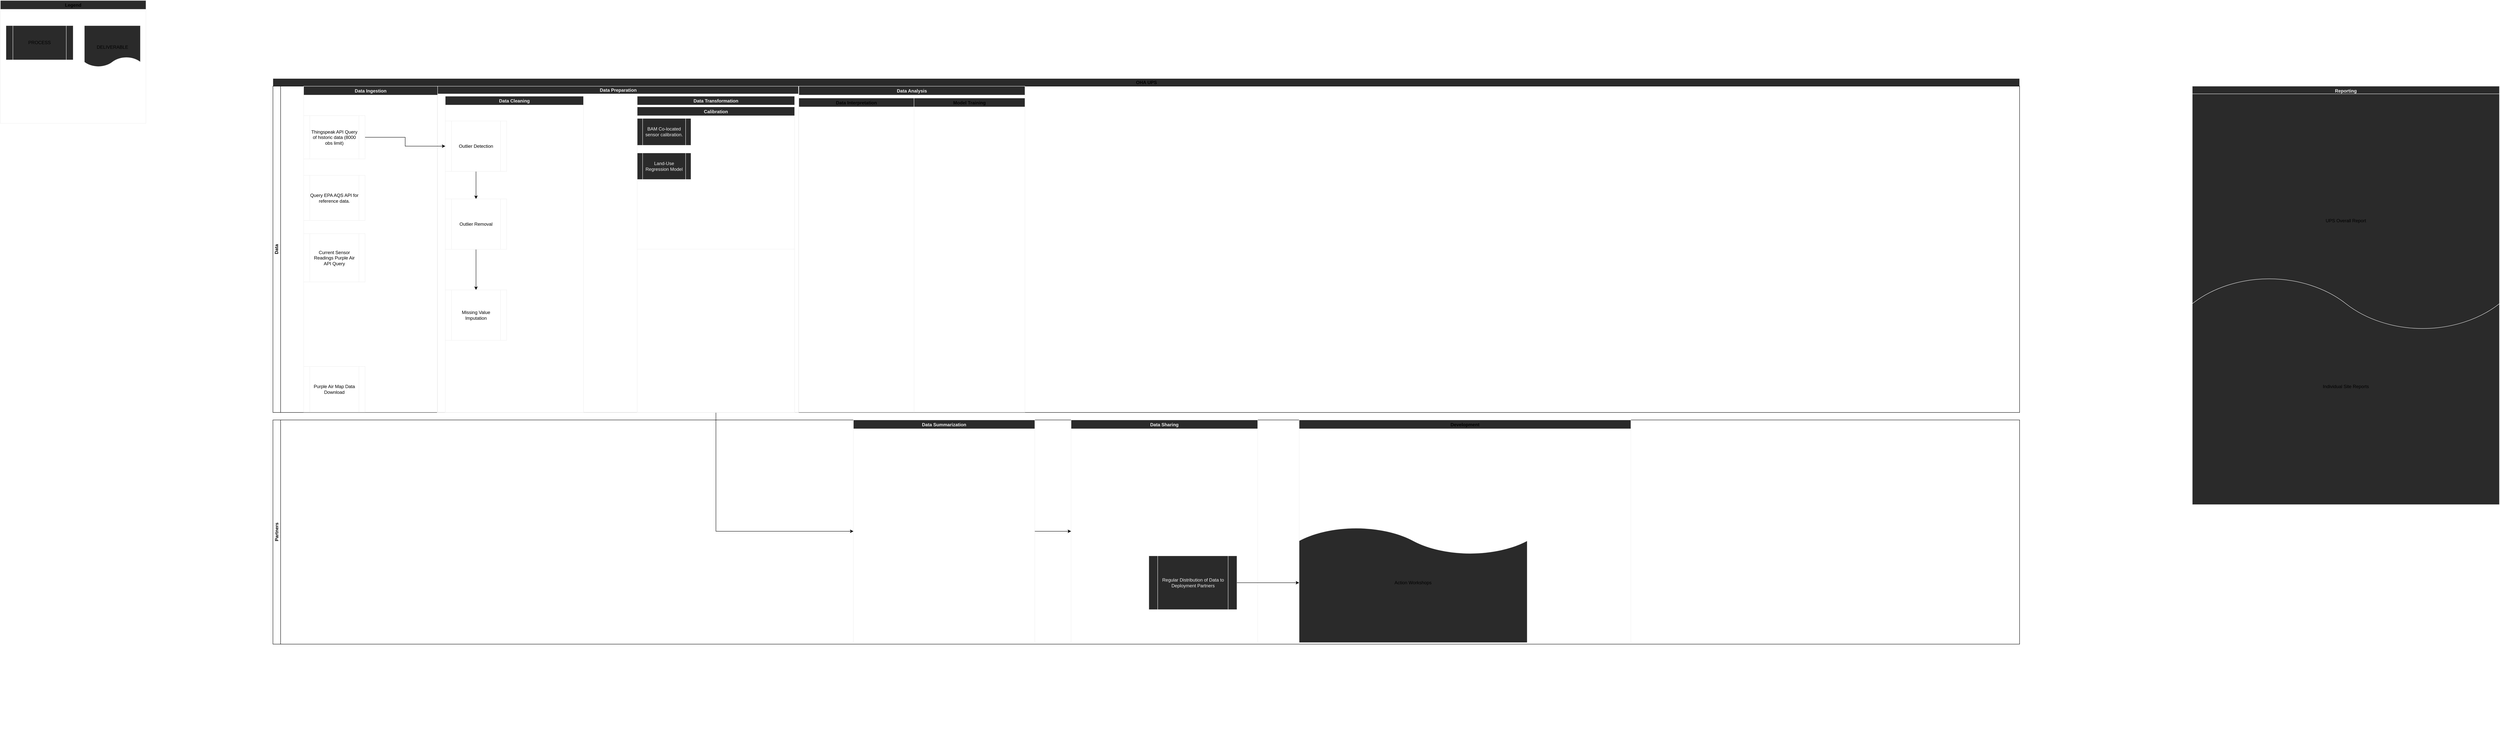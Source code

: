 <mxfile version="12.2.2" type="device" pages="3"><diagram id="fW7nGzq0OpxnIqZqAg0q" name="Swimlane"><mxGraphModel dx="2657" dy="1069" grid="1" gridSize="10" guides="1" tooltips="1" connect="1" arrows="1" fold="1" page="1" pageScale="1" pageWidth="1100" pageHeight="850" math="0" shadow="0"><root><mxCell id="OSb8kjQ4xv8Wq4KDVtDT-0"/><mxCell id="OSb8kjQ4xv8Wq4KDVtDT-1" parent="OSb8kjQ4xv8Wq4KDVtDT-0"/><mxCell id="odD9kdonnDp6wrbCmZDM-60" value="" style="group" parent="OSb8kjQ4xv8Wq4KDVtDT-1" vertex="1" connectable="0"><mxGeometry x="-1030" y="280" width="380" height="320" as="geometry"/></mxCell><mxCell id="odD9kdonnDp6wrbCmZDM-59" value="Legend" style="swimlane;strokeColor=#F0F0F0;fillColor=#2A2A2A;startSize=23;" parent="odD9kdonnDp6wrbCmZDM-60" vertex="1"><mxGeometry y="-29.767" width="379.271" height="320" as="geometry"><mxRectangle y="-20" width="70" height="23" as="alternateBounds"/></mxGeometry></mxCell><mxCell id="odD9kdonnDp6wrbCmZDM-58" value="DELIVERABLE" style="html=1;outlineConnect=0;whiteSpace=wrap;fillColor=#2A2A2A;shape=mxgraph.archimate.representation;strokeColor=#F0F0F0;" parent="odD9kdonnDp6wrbCmZDM-59" vertex="1"><mxGeometry x="218.81" y="65.488" width="145.873" height="111.628" as="geometry"/></mxCell><mxCell id="odD9kdonnDp6wrbCmZDM-57" value="PROCESS" style="shape=process;whiteSpace=wrap;html=1;backgroundOutline=1;strokeColor=#F0F0F0;fillColor=#2A2A2A;" parent="odD9kdonnDp6wrbCmZDM-59" vertex="1"><mxGeometry x="14.587" y="65.488" width="175.048" height="89.302" as="geometry"/></mxCell><mxCell id="odD9kdonnDp6wrbCmZDM-13" style="edgeStyle=orthogonalEdgeStyle;rounded=0;orthogonalLoop=1;jettySize=auto;html=1;entryX=0;entryY=0.5;entryDx=0;entryDy=0;exitX=0.5;exitY=1;exitDx=0;exitDy=0;" parent="OSb8kjQ4xv8Wq4KDVtDT-1" source="OSb8kjQ4xv8Wq4KDVtDT-29" target="OSb8kjQ4xv8Wq4KDVtDT-67" edge="1"><mxGeometry relative="1" as="geometry"><mxPoint x="425" y="1560.667" as="targetPoint"/></mxGeometry></mxCell><mxCell id="odD9kdonnDp6wrbCmZDM-53" value="" style="group" parent="OSb8kjQ4xv8Wq4KDVtDT-1" vertex="1" connectable="0"><mxGeometry x="-320" y="1350" width="4550" height="820" as="geometry"/></mxCell><mxCell id="odD9kdonnDp6wrbCmZDM-71" value="" style="group" parent="odD9kdonnDp6wrbCmZDM-53" vertex="1" connectable="0"><mxGeometry width="4550" height="820" as="geometry"/></mxCell><mxCell id="odD9kdonnDp6wrbCmZDM-42" value="Partners" style="swimlane;html=1;startSize=20;horizontal=0;" parent="odD9kdonnDp6wrbCmZDM-71" vertex="1"><mxGeometry y="-7" width="4550" height="584" as="geometry"><mxRectangle y="-7" width="30" height="70" as="alternateBounds"/></mxGeometry></mxCell><mxCell id="odD9kdonnDp6wrbCmZDM-74" value="Development" style="swimlane;strokeColor=#F0F0F0;fillColor=#2A2A2A;startSize=23;" parent="odD9kdonnDp6wrbCmZDM-42" vertex="1"><mxGeometry x="2673.294" width="864.095" height="580" as="geometry"/></mxCell><mxCell id="odD9kdonnDp6wrbCmZDM-78" value="" style="group" parent="odD9kdonnDp6wrbCmZDM-74" vertex="1" connectable="0"><mxGeometry y="268" width="594.065" height="312" as="geometry"/></mxCell><mxCell id="odD9kdonnDp6wrbCmZDM-79" value="Action Workshops" style="html=1;outlineConnect=0;whiteSpace=wrap;fillColor=#2A2A2A;shape=mxgraph.archimate.representation;strokeColor=#F0F0F0;flipV=1;" parent="odD9kdonnDp6wrbCmZDM-78" vertex="1"><mxGeometry width="594.065" height="312" as="geometry"/></mxCell><mxCell id="odD9kdonnDp6wrbCmZDM-56" value="" style="group" parent="odD9kdonnDp6wrbCmZDM-42" vertex="1" connectable="0"><mxGeometry x="1593.175" width="1093.62" height="747" as="geometry"/></mxCell><mxCell id="OSb8kjQ4xv8Wq4KDVtDT-67" value="Data Summarization" style="swimlane;strokeColor=#F0F0F0;fillColor=#2A2A2A;startSize=23;fontColor=#F0F0F0;" parent="odD9kdonnDp6wrbCmZDM-56" vertex="1"><mxGeometry x="-81.009" width="472.552" height="580" as="geometry"/></mxCell><mxCell id="OSb8kjQ4xv8Wq4KDVtDT-64" value="Data Sharing" style="swimlane;strokeColor=#F0F0F0;fillColor=#2A2A2A;startSize=23;fontColor=#F0F0F0;" parent="odD9kdonnDp6wrbCmZDM-56" vertex="1"><mxGeometry x="486.053" width="486.053" height="580" as="geometry"/></mxCell><mxCell id="OSb8kjQ4xv8Wq4KDVtDT-69" value="Regular Distribution of Data to Deployment Partners" style="shape=process;whiteSpace=wrap;html=1;backgroundOutline=1;strokeColor=#F0F0F0;fillColor=#2A2A2A;fontColor=#F0F0F0;" parent="OSb8kjQ4xv8Wq4KDVtDT-64" vertex="1"><mxGeometry x="202.522" y="354" width="229.525" height="140" as="geometry"/></mxCell><mxCell id="odD9kdonnDp6wrbCmZDM-14" style="edgeStyle=orthogonalEdgeStyle;rounded=0;orthogonalLoop=1;jettySize=auto;html=1;entryX=0;entryY=0.5;entryDx=0;entryDy=0;" parent="odD9kdonnDp6wrbCmZDM-56" source="OSb8kjQ4xv8Wq4KDVtDT-67" target="OSb8kjQ4xv8Wq4KDVtDT-64" edge="1"><mxGeometry relative="1" as="geometry"/></mxCell><mxCell id="odD9kdonnDp6wrbCmZDM-80" style="edgeStyle=orthogonalEdgeStyle;rounded=0;orthogonalLoop=1;jettySize=auto;html=1;entryX=0;entryY=0.5;entryDx=0;entryDy=0;entryPerimeter=0;" parent="odD9kdonnDp6wrbCmZDM-42" source="OSb8kjQ4xv8Wq4KDVtDT-69" target="odD9kdonnDp6wrbCmZDM-79" edge="1"><mxGeometry relative="1" as="geometry"/></mxCell><mxCell id="odD9kdonnDp6wrbCmZDM-40" value="OHA UPS" style="swimlane;html=1;childLayout=stackLayout;resizeParent=1;resizeParentMax=0;horizontal=1;startSize=20;horizontalStack=0;strokeColor=#F0F0F0;fillColor=#2A2A2A;flipH=1;" parent="OSb8kjQ4xv8Wq4KDVtDT-1" vertex="1"><mxGeometry x="-320" y="453.5" width="4550" height="870" as="geometry"><mxRectangle width="60" height="20" as="alternateBounds"/></mxGeometry></mxCell><mxCell id="odD9kdonnDp6wrbCmZDM-41" value="Data" style="swimlane;html=1;startSize=20;horizontal=0;" parent="odD9kdonnDp6wrbCmZDM-40" vertex="1"><mxGeometry y="20" width="4550" height="850" as="geometry"><mxRectangle y="20" width="2970" height="60" as="alternateBounds"/></mxGeometry></mxCell><mxCell id="odD9kdonnDp6wrbCmZDM-73" value="" style="group" parent="odD9kdonnDp6wrbCmZDM-41" vertex="1" connectable="0"><mxGeometry x="21" y="0.11" width="1879" height="850" as="geometry"/></mxCell><mxCell id="OSb8kjQ4xv8Wq4KDVtDT-42" value="Data Preparation" style="swimlane;html=1;startSize=20;horizontal=1;containerType=tree;strokeColor=#F0F0F0;fillColor=#2A2A2A;fontColor=#F0F0F0;" parent="odD9kdonnDp6wrbCmZDM-73" vertex="1"><mxGeometry x="407" width="941" height="850" as="geometry"><mxRectangle x="30" y="630" width="120" height="20" as="alternateBounds"/></mxGeometry></mxCell><mxCell id="OSb8kjQ4xv8Wq4KDVtDT-23" value="Data Cleaning" style="swimlane;strokeColor=#F0F0F0;fillColor=#2A2A2A;startSize=23;fontColor=#F0F0F0;" parent="OSb8kjQ4xv8Wq4KDVtDT-42" vertex="1"><mxGeometry x="21" y="26" width="360" height="824" as="geometry"><mxRectangle y="20" width="110" height="23" as="alternateBounds"/></mxGeometry></mxCell><mxCell id="odD9kdonnDp6wrbCmZDM-22" style="edgeStyle=orthogonalEdgeStyle;rounded=0;orthogonalLoop=1;jettySize=auto;html=1;entryX=0.5;entryY=0;entryDx=0;entryDy=0;exitX=0.5;exitY=1;exitDx=0;exitDy=0;" parent="OSb8kjQ4xv8Wq4KDVtDT-23" source="odD9kdonnDp6wrbCmZDM-23" target="odD9kdonnDp6wrbCmZDM-21" edge="1"><mxGeometry relative="1" as="geometry"><mxPoint x="284.235" y="185.271" as="sourcePoint"/></mxGeometry></mxCell><mxCell id="odD9kdonnDp6wrbCmZDM-21" value="&lt;span style=&quot;white-space: normal&quot;&gt;Missing Value Imputation&lt;/span&gt;" style="shape=process;whiteSpace=wrap;html=1;backgroundOutline=1;strokeColor=#F0F0F0;" parent="OSb8kjQ4xv8Wq4KDVtDT-23" vertex="1"><mxGeometry y="504.617" width="160" height="131.234" as="geometry"/></mxCell><mxCell id="odD9kdonnDp6wrbCmZDM-25" style="edgeStyle=orthogonalEdgeStyle;rounded=0;orthogonalLoop=1;jettySize=auto;html=1;entryX=0.5;entryY=0;entryDx=0;entryDy=0;" parent="OSb8kjQ4xv8Wq4KDVtDT-23" source="odD9kdonnDp6wrbCmZDM-24" target="odD9kdonnDp6wrbCmZDM-23" edge="1"><mxGeometry relative="1" as="geometry"/></mxCell><mxCell id="odD9kdonnDp6wrbCmZDM-24" value="Outlier Detection" style="shape=process;whiteSpace=wrap;html=1;backgroundOutline=1;strokeColor=#F0F0F0;" parent="OSb8kjQ4xv8Wq4KDVtDT-23" vertex="1"><mxGeometry y="64.598" width="160" height="131.234" as="geometry"/></mxCell><mxCell id="odD9kdonnDp6wrbCmZDM-23" value="Outlier Removal" style="shape=process;whiteSpace=wrap;html=1;backgroundOutline=1;strokeColor=#F0F0F0;" parent="OSb8kjQ4xv8Wq4KDVtDT-23" vertex="1"><mxGeometry y="267.624" width="160" height="131.234" as="geometry"/></mxCell><mxCell id="OSb8kjQ4xv8Wq4KDVtDT-29" value="Data Transformation" style="swimlane;strokeColor=#F0F0F0;fillColor=#2A2A2A;startSize=23;fontColor=#F0F0F0;" parent="OSb8kjQ4xv8Wq4KDVtDT-42" vertex="1"><mxGeometry x="521" y="26" width="410" height="824" as="geometry"><mxRectangle x="521" y="26.379" width="140" height="23" as="alternateBounds"/></mxGeometry></mxCell><mxCell id="OSb8kjQ4xv8Wq4KDVtDT-36" value="Calibration" style="swimlane;strokeColor=#F0F0F0;fillColor=#2A2A2A;startSize=23;fontColor=#F0F0F0;" parent="OSb8kjQ4xv8Wq4KDVtDT-29" vertex="1"><mxGeometry y="27.879" width="410" height="370.542" as="geometry"><mxRectangle y="27.879" width="90" height="23" as="alternateBounds"/></mxGeometry></mxCell><mxCell id="OSb8kjQ4xv8Wq4KDVtDT-39" value="BAM Co-located sensor calibration." style="shape=process;whiteSpace=wrap;html=1;backgroundOutline=1;strokeColor=#F0F0F0;fillColor=#2A2A2A;fontColor=#F0F0F0;" parent="OSb8kjQ4xv8Wq4KDVtDT-36" vertex="1"><mxGeometry y="30" width="140" height="70" as="geometry"/></mxCell><mxCell id="OSb8kjQ4xv8Wq4KDVtDT-40" value="&lt;span style=&quot;text-align: left&quot;&gt;Land-Use Regression Model&lt;/span&gt;" style="shape=process;whiteSpace=wrap;html=1;backgroundOutline=1;strokeColor=#F0F0F0;fillColor=#2A2A2A;fontColor=#F0F0F0;" parent="OSb8kjQ4xv8Wq4KDVtDT-36" vertex="1"><mxGeometry y="120" width="140" height="69" as="geometry"/></mxCell><mxCell id="OSb8kjQ4xv8Wq4KDVtDT-66" value="Data Analysis" style="swimlane;strokeColor=#F0F0F0;fillColor=#2A2A2A;startSize=23;fontColor=#F0F0F0;" parent="odD9kdonnDp6wrbCmZDM-73" vertex="1"><mxGeometry x="1349" width="589" height="849.159" as="geometry"><mxRectangle x="971" y="630" width="110" height="23" as="alternateBounds"/></mxGeometry></mxCell><mxCell id="odD9kdonnDp6wrbCmZDM-1" value="Data Interpretation" style="swimlane;strokeColor=#F0F0F0;fillColor=#2A2A2A;startSize=23;" parent="OSb8kjQ4xv8Wq4KDVtDT-66" vertex="1"><mxGeometry y="30.879" width="300" height="818.28" as="geometry"/></mxCell><mxCell id="odD9kdonnDp6wrbCmZDM-2" value="Model Training" style="swimlane;strokeColor=#F0F0F0;fillColor=#2A2A2A;startSize=23;" parent="OSb8kjQ4xv8Wq4KDVtDT-66" vertex="1"><mxGeometry x="300" y="30.879" width="289" height="818.28" as="geometry"/></mxCell><mxCell id="OSb8kjQ4xv8Wq4KDVtDT-14" value="Data Ingestion" style="swimlane;strokeColor=#F0F0F0;fillColor=#2A2A2A;fontColor=#F0F0F0;" parent="odD9kdonnDp6wrbCmZDM-73" vertex="1"><mxGeometry x="59" width="349" height="849.159" as="geometry"/></mxCell><mxCell id="odD9kdonnDp6wrbCmZDM-27" value="&lt;span style=&quot;white-space: normal&quot;&gt;Current Sensor Readings Purple Air API Query&lt;/span&gt;" style="shape=process;whiteSpace=wrap;html=1;backgroundOutline=1;strokeColor=#F0F0F0;" parent="OSb8kjQ4xv8Wq4KDVtDT-14" vertex="1"><mxGeometry y="384" width="160" height="126" as="geometry"/></mxCell><mxCell id="odD9kdonnDp6wrbCmZDM-28" value="&lt;span style=&quot;white-space: normal&quot;&gt;Query EPA AQS API for reference data.&lt;/span&gt;" style="shape=process;whiteSpace=wrap;html=1;backgroundOutline=1;strokeColor=#F0F0F0;" parent="OSb8kjQ4xv8Wq4KDVtDT-14" vertex="1"><mxGeometry y="232" width="160" height="118" as="geometry"/></mxCell><mxCell id="odD9kdonnDp6wrbCmZDM-30" value="&lt;span style=&quot;white-space: normal&quot;&gt;Thingspeak API Query of historic data (8000 obs limit)&lt;/span&gt;" style="shape=process;whiteSpace=wrap;html=1;backgroundOutline=1;strokeColor=#F0F0F0;" parent="OSb8kjQ4xv8Wq4KDVtDT-14" vertex="1"><mxGeometry y="76.5" width="160" height="113" as="geometry"/></mxCell><mxCell id="odD9kdonnDp6wrbCmZDM-31" value="&lt;span style=&quot;white-space: normal&quot;&gt;Purple Air Map Data Download&lt;/span&gt;" style="shape=process;whiteSpace=wrap;html=1;backgroundOutline=1;strokeColor=#F0F0F0;" parent="OSb8kjQ4xv8Wq4KDVtDT-14" vertex="1"><mxGeometry y="730" width="160" height="119" as="geometry"/></mxCell><mxCell id="odD9kdonnDp6wrbCmZDM-82" style="edgeStyle=orthogonalEdgeStyle;rounded=0;orthogonalLoop=1;jettySize=auto;html=1;" parent="odD9kdonnDp6wrbCmZDM-73" source="odD9kdonnDp6wrbCmZDM-30" target="odD9kdonnDp6wrbCmZDM-24" edge="1"><mxGeometry relative="1" as="geometry"/></mxCell><mxCell id="OSb8kjQ4xv8Wq4KDVtDT-65" value="Reporting" style="swimlane;strokeColor=#F0F0F0;fillColor=#2A2A2A;startSize=23;fontColor=#F0F0F0;" parent="OSb8kjQ4xv8Wq4KDVtDT-1" vertex="1"><mxGeometry x="4680" y="473.5" width="800" height="1090" as="geometry"><mxRectangle x="1930" y="1924" width="80" height="23" as="alternateBounds"/></mxGeometry></mxCell><mxCell id="odD9kdonnDp6wrbCmZDM-70" value="" style="group" parent="OSb8kjQ4xv8Wq4KDVtDT-65" vertex="1" connectable="0"><mxGeometry y="20" width="800" height="1070" as="geometry"/></mxCell><mxCell id="odD9kdonnDp6wrbCmZDM-66" value="" style="group" parent="odD9kdonnDp6wrbCmZDM-70" vertex="1" connectable="0"><mxGeometry width="800" height="660.17" as="geometry"/></mxCell><mxCell id="odD9kdonnDp6wrbCmZDM-67" value="UPS Overall Report" style="html=1;outlineConnect=0;whiteSpace=wrap;fillColor=#2A2A2A;shape=mxgraph.archimate.representation;strokeColor=#F0F0F0;flipH=1;flipV=0;" parent="odD9kdonnDp6wrbCmZDM-66" vertex="1"><mxGeometry width="800" height="660.17" as="geometry"/></mxCell><mxCell id="odD9kdonnDp6wrbCmZDM-68" value="" style="group" parent="odD9kdonnDp6wrbCmZDM-70" vertex="1" connectable="0"><mxGeometry y="454.245" width="800" height="615.755" as="geometry"/></mxCell><mxCell id="odD9kdonnDp6wrbCmZDM-69" value="Individual Site Reports" style="html=1;outlineConnect=0;whiteSpace=wrap;fillColor=#2A2A2A;shape=mxgraph.archimate.representation;strokeColor=#F0F0F0;flipV=1;" parent="odD9kdonnDp6wrbCmZDM-68" vertex="1"><mxGeometry width="800" height="615.755" as="geometry"/></mxCell></root></mxGraphModel></diagram><diagram id="lExUKWgyyRwbN00petJ6" name="Wish List and Questions"><mxGraphModel dx="1168" dy="802" grid="1" gridSize="10" guides="1" tooltips="1" connect="1" arrows="1" fold="1" page="1" pageScale="1" pageWidth="850" pageHeight="1100" math="0" shadow="0"><root><mxCell id="qktY05qfEKsT1rCxvaAZ-0"/><mxCell id="qktY05qfEKsT1rCxvaAZ-1" parent="qktY05qfEKsT1rCxvaAZ-0"/><mxCell id="9p6WJ5obKdI4lC2ovF66-1" value="&lt;u&gt;&lt;font style=&quot;font-size: 19px&quot;&gt;Wish List&lt;/font&gt;&lt;/u&gt;" style="text;html=1;resizable=0;points=[];autosize=1;align=left;verticalAlign=top;spacingTop=-4;fontSize=12;" parent="qktY05qfEKsT1rCxvaAZ-1" vertex="1"><mxGeometry x="23" y="30" width="90" height="20" as="geometry"/></mxCell><mxCell id="9p6WJ5obKdI4lC2ovF66-2" value="&lt;ol&gt;&lt;li&gt;Set up a log for sending data to partners.&lt;/li&gt;&lt;li&gt;Include in Data Package values from nearest 1 or 2 EPA monitoring stations.&lt;/li&gt;&lt;li&gt;Automate monitoring of sensor data.&lt;/li&gt;&lt;li&gt;System for detecting outlier data.&lt;/li&gt;&lt;/ol&gt;" style="text;html=1;resizable=0;points=[];autosize=1;align=left;verticalAlign=top;spacingTop=-4;fontSize=12;labelBorderColor=#F0F0F0;" parent="qktY05qfEKsT1rCxvaAZ-1" vertex="1"><mxGeometry x="20" y="55" width="460" height="80" as="geometry"/></mxCell><mxCell id="9p6WJ5obKdI4lC2ovF66-4" value="&lt;font style=&quot;font-size: 18px&quot;&gt;&lt;u&gt;Questions&lt;/u&gt;&lt;/font&gt;" style="text;html=1;resizable=0;points=[];autosize=1;align=left;verticalAlign=top;spacingTop=-4;fontSize=12;" parent="qktY05qfEKsT1rCxvaAZ-1" vertex="1"><mxGeometry x="21" y="150" width="100" height="20" as="geometry"/></mxCell><mxCell id="9p6WJ5obKdI4lC2ovF66-5" value="&lt;ul&gt;&lt;li&gt;How to bundle multiple sensor data for sending to partners?&lt;/li&gt;&lt;li&gt;How do we want to clean data (i.e. missing data)?&lt;/li&gt;&lt;li&gt;To what degree and how should I use Ashley's Mazama R-package?&lt;/li&gt;&lt;/ul&gt;" style="text;html=1;resizable=0;points=[];autosize=1;align=left;verticalAlign=top;spacingTop=-4;fontSize=12;labelBorderColor=#F0F0F0;" parent="qktY05qfEKsT1rCxvaAZ-1" vertex="1"><mxGeometry x="21" y="180" width="420" height="70" as="geometry"/></mxCell></root></mxGraphModel></diagram><diagram name="Flowchart" id="edf60f1a-56cd-e834-aa8a-f176f3a09ee4"><mxGraphModel dx="1168" dy="1652" grid="1" gridSize="10" guides="1" tooltips="1" connect="1" arrows="1" fold="1" page="1" pageScale="1" pageWidth="1100" pageHeight="850" background="#454545" math="0" shadow="0"><root><mxCell id="0"/><mxCell id="1" parent="0"/><mxCell id="5k3I3tsKqaDrE8GI-l6j-2" style="edgeStyle=orthogonalEdgeStyle;rounded=0;orthogonalLoop=1;jettySize=auto;html=1;exitX=0.5;exitY=1;exitDx=0;exitDy=0;entryX=0.5;entryY=0;entryDx=0;entryDy=0;" parent="1" source="60e70716793133e9-2" target="sLwtNeLQqSOqDACNbR1j-1" edge="1"><mxGeometry relative="1" as="geometry"><mxPoint x="530" y="375" as="targetPoint"/></mxGeometry></mxCell><mxCell id="60e70716793133e9-2" value="&lt;p style=&quot;line-height: 160% ; font-size: 9px&quot;&gt;&lt;/p&gt;&lt;div style=&quot;font-size: 12px&quot;&gt;&lt;font style=&quot;font-size: 12px&quot;&gt;Query ThingSpeak API&lt;/font&gt;&lt;/div&gt;&lt;font style=&quot;font-size: 12px&quot;&gt;according to selected paremeters (start date, end date)&lt;/font&gt;&lt;p&gt;&lt;/p&gt;" style="shape=trapezoid;whiteSpace=wrap;html=1;rounded=0;shadow=1;labelBackgroundColor=none;strokeColor=#F0F0F0;strokeWidth=1;fillColor=#2A2A2A;fontFamily=Verdana;fontSize=8;fontColor=#FFFFFF;align=center;flipV=1;labelBorderColor=none;" parent="1" vertex="1"><mxGeometry x="440" y="200" width="180" height="100" as="geometry"/></mxCell><mxCell id="5k3I3tsKqaDrE8GI-l6j-8" style="edgeStyle=orthogonalEdgeStyle;rounded=0;orthogonalLoop=1;jettySize=auto;html=1;entryX=0.5;entryY=0;entryDx=0;entryDy=0;" parent="1" source="60e70716793133e9-9" target="sLwtNeLQqSOqDACNbR1j-3" edge="1"><mxGeometry relative="1" as="geometry"><mxPoint x="530" y="630" as="targetPoint"/></mxGeometry></mxCell><mxCell id="60e70716793133e9-9" value="&lt;font style=&quot;font-size: 12px&quot;&gt;Clean columns.&lt;/font&gt;" style="whiteSpace=wrap;html=1;rounded=0;shadow=1;labelBackgroundColor=none;strokeColor=#F0F0F0;strokeWidth=1;fillColor=#2A2A2A;fontFamily=Verdana;fontSize=8;fontColor=#FFFFFF;align=center;" parent="1" vertex="1"><mxGeometry x="470" y="530" width="120" height="40" as="geometry"/></mxCell><mxCell id="EFF2yPS0iPl0pZpYcJs7-3" style="edgeStyle=orthogonalEdgeStyle;rounded=0;orthogonalLoop=1;jettySize=auto;html=1;" parent="1" source="EFF2yPS0iPl0pZpYcJs7-2" target="60e70716793133e9-2" edge="1"><mxGeometry relative="1" as="geometry"/></mxCell><mxCell id="EFF2yPS0iPl0pZpYcJs7-2" value="&lt;font color=&quot;#f0f0f0&quot;&gt;Query PurpleAir API for ThingSpeak ID and ThingSpeak Key&lt;/font&gt;" style="shape=process;whiteSpace=wrap;html=1;backgroundOutline=1;fillColor=#2A2A2A;strokeColor=#F0F0F0;" parent="1" vertex="1"><mxGeometry x="470" y="50" width="120" height="70" as="geometry"/></mxCell><mxCell id="EFF2yPS0iPl0pZpYcJs7-15" value="Apply co-location correction." style="rounded=0;whiteSpace=wrap;html=1;fontSize=12;fillColor=#0050ef;strokeColor=#001DBC;fontColor=#ffffff;" parent="1" vertex="1"><mxGeometry x="776" y="1080" width="120" height="60" as="geometry"/></mxCell><mxCell id="EFF2yPS0iPl0pZpYcJs7-18" value="&lt;span style=&quot;font-family: &amp;#34;verdana&amp;#34; ; white-space: normal&quot;&gt;Apply calibration correction.&lt;/span&gt;" style="rounded=0;whiteSpace=wrap;html=1;fontSize=12;fillColor=#0050ef;strokeColor=#001DBC;fontColor=#ffffff;" parent="1" vertex="1"><mxGeometry x="970" y="910" width="120" height="60" as="geometry"/></mxCell><mxCell id="EFF2yPS0iPl0pZpYcJs7-23" style="edgeStyle=orthogonalEdgeStyle;rounded=0;orthogonalLoop=1;jettySize=auto;html=1;entryX=0.5;entryY=0;entryDx=0;entryDy=0;fontSize=12;" parent="1" source="60e70716793133e9-5" target="EFF2yPS0iPl0pZpYcJs7-18" edge="1"><mxGeometry relative="1" as="geometry"/></mxCell><mxCell id="EFF2yPS0iPl0pZpYcJs7-24" value="Leave data with factory calibration." style="rounded=0;whiteSpace=wrap;html=1;fontSize=12;" parent="1" vertex="1"><mxGeometry x="440" y="1070" width="120" height="60" as="geometry"/></mxCell><mxCell id="EFF2yPS0iPl0pZpYcJs7-33" style="edgeStyle=orthogonalEdgeStyle;rounded=0;orthogonalLoop=1;jettySize=auto;html=1;entryX=0.5;entryY=0;entryDx=0;entryDy=0;fontSize=12;" parent="1" source="60e70716793133e9-5" target="EFF2yPS0iPl0pZpYcJs7-28" edge="1"><mxGeometry relative="1" as="geometry"/></mxCell><mxCell id="EFF2yPS0iPl0pZpYcJs7-34" style="edgeStyle=orthogonalEdgeStyle;rounded=0;orthogonalLoop=1;jettySize=auto;html=1;exitX=1;exitY=0.5;exitDx=0;exitDy=0;fontSize=12;" parent="1" source="EFF2yPS0iPl0pZpYcJs7-28" target="EFF2yPS0iPl0pZpYcJs7-15" edge="1"><mxGeometry relative="1" as="geometry"><mxPoint x="530" y="980" as="targetPoint"/></mxGeometry></mxCell><mxCell id="EFF2yPS0iPl0pZpYcJs7-35" style="edgeStyle=orthogonalEdgeStyle;rounded=0;orthogonalLoop=1;jettySize=auto;html=1;exitX=0;exitY=0.5;exitDx=0;exitDy=0;entryX=0.5;entryY=0;entryDx=0;entryDy=0;fontSize=12;" parent="1" source="EFF2yPS0iPl0pZpYcJs7-28" target="EFF2yPS0iPl0pZpYcJs7-24" edge="1"><mxGeometry relative="1" as="geometry"/></mxCell><mxCell id="txJOtiJmhW86cBrAO2kW-1" value="" style="group" parent="1" vertex="1" connectable="0"><mxGeometry x="780" y="750" width="160" height="90" as="geometry"/></mxCell><mxCell id="EFF2yPS0iPl0pZpYcJs7-6" value="No&lt;br&gt;" style="text;html=1;resizable=0;points=[];autosize=1;align=left;verticalAlign=top;spacingTop=-4;fontSize=12;" parent="txJOtiJmhW86cBrAO2kW-1" vertex="1"><mxGeometry x="10" width="30" height="20" as="geometry"/></mxCell><mxCell id="60e70716793133e9-5" value="&lt;font style=&quot;font-size: 12px&quot; color=&quot;#f0f0f0&quot;&gt;Calibrated Sensor?&lt;/font&gt;" style="rhombus;whiteSpace=wrap;html=1;rounded=0;shadow=1;labelBackgroundColor=none;strokeColor=#F0F0F0;strokeWidth=1;fillColor=#2A2A2A;fontFamily=Verdana;fontSize=8;fontColor=#000000;align=center;" parent="txJOtiJmhW86cBrAO2kW-1" vertex="1"><mxGeometry width="160" height="90" as="geometry"/></mxCell><mxCell id="EFF2yPS0iPl0pZpYcJs7-21" value="Yes" style="text;html=1;resizable=0;points=[];autosize=1;align=left;verticalAlign=top;spacingTop=-4;fontSize=12;" parent="txJOtiJmhW86cBrAO2kW-1" vertex="1"><mxGeometry x="115" width="40" height="20" as="geometry"/></mxCell><mxCell id="txJOtiJmhW86cBrAO2kW-2" value="" style="group" parent="1" vertex="1" connectable="0"><mxGeometry x="580" y="890" width="220" height="140" as="geometry"/></mxCell><mxCell id="EFF2yPS0iPl0pZpYcJs7-32" value="" style="group" parent="txJOtiJmhW86cBrAO2kW-2" vertex="1" connectable="0"><mxGeometry width="220.0" height="140" as="geometry"/></mxCell><mxCell id="EFF2yPS0iPl0pZpYcJs7-28" value="&lt;font face=&quot;Verdana&quot;&gt;Co-location equation exists?&lt;/font&gt;" style="rhombus;whiteSpace=wrap;html=1;fontSize=12;" parent="EFF2yPS0iPl0pZpYcJs7-32" vertex="1"><mxGeometry width="200.0" height="140.0" as="geometry"/></mxCell><mxCell id="EFF2yPS0iPl0pZpYcJs7-30" value="Yes" style="text;html=1;resizable=0;points=[];autosize=1;align=left;verticalAlign=top;spacingTop=-4;fontSize=12;" parent="EFF2yPS0iPl0pZpYcJs7-32" vertex="1"><mxGeometry x="170.0" width="40" height="20" as="geometry"/></mxCell><mxCell id="EFF2yPS0iPl0pZpYcJs7-31" value="No" style="text;html=1;resizable=0;points=[];autosize=1;align=left;verticalAlign=top;spacingTop=-4;fontSize=12;" parent="EFF2yPS0iPl0pZpYcJs7-32" vertex="1"><mxGeometry y="1.556" width="30" height="20" as="geometry"/></mxCell><mxCell id="txJOtiJmhW86cBrAO2kW-3" value="Mazama Outlier Imputer" style="rounded=0;whiteSpace=wrap;html=1;strokeColor=#F0F0F0;fillColor=#2A2A2A;gradientColor=none;fontColor=#F0F0F0;" parent="1" vertex="1"><mxGeometry x="40" y="140" width="120" height="60" as="geometry"/></mxCell><mxCell id="zGDrLXkuD2ObmuULWDbP-4" value="&lt;h1&gt;Key:&lt;/h1&gt;&lt;div&gt;&lt;ul&gt;&lt;li&gt;&lt;span style=&quot;background-color: rgb(0 , 80 , 239)&quot;&gt;Wish List&lt;/span&gt;&lt;/li&gt;&lt;/ul&gt;&lt;/div&gt;" style="text;html=1;strokeColor=#F0F0F0;fillColor=none;spacing=5;spacingTop=-20;whiteSpace=wrap;overflow=hidden;rounded=0;fontColor=#F0F0F0;" parent="1" vertex="1"><mxGeometry width="190" height="120" as="geometry"/></mxCell><mxCell id="5k3I3tsKqaDrE8GI-l6j-7" style="edgeStyle=orthogonalEdgeStyle;rounded=0;orthogonalLoop=1;jettySize=auto;html=1;entryX=0.5;entryY=0;entryDx=0;entryDy=0;exitX=0.5;exitY=1;exitDx=0;exitDy=0;" parent="1" source="sLwtNeLQqSOqDACNbR1j-1" target="60e70716793133e9-9" edge="1"><mxGeometry relative="1" as="geometry"><mxPoint x="530" y="475" as="sourcePoint"/></mxGeometry></mxCell><mxCell id="5k3I3tsKqaDrE8GI-l6j-9" style="edgeStyle=orthogonalEdgeStyle;rounded=0;orthogonalLoop=1;jettySize=auto;html=1;entryX=0.5;entryY=0;entryDx=0;entryDy=0;exitX=1;exitY=0.5;exitDx=0;exitDy=0;" parent="1" source="sLwtNeLQqSOqDACNbR1j-3" target="60e70716793133e9-5" edge="1"><mxGeometry relative="1" as="geometry"><mxPoint x="530" y="690" as="sourcePoint"/></mxGeometry></mxCell><mxCell id="sLwtNeLQqSOqDACNbR1j-1" value="Downsample observations to 10 minutes (done by Thingspeak API)." style="rounded=0;whiteSpace=wrap;html=1;fillColor=#2A2A2A;" parent="1" vertex="1"><mxGeometry x="470" y="385" width="120" height="60" as="geometry"/></mxCell><mxCell id="sLwtNeLQqSOqDACNbR1j-3" value="Transform Data" style="rhombus;whiteSpace=wrap;html=1;strokeColor=#F0F0F0;fillColor=#2A2A2A;" parent="1" vertex="1"><mxGeometry x="445" y="630" width="170" height="80" as="geometry"/></mxCell><mxCell id="sLwtNeLQqSOqDACNbR1j-5" value="Yes" style="text;html=1;resizable=0;points=[];autosize=1;align=left;verticalAlign=top;spacingTop=-4;" parent="1" vertex="1"><mxGeometry x="575" y="630" width="40" height="20" as="geometry"/></mxCell><mxCell id="sLwtNeLQqSOqDACNbR1j-6" value="No" style="text;html=1;resizable=0;points=[];autosize=1;align=left;verticalAlign=top;spacingTop=-4;" parent="1" vertex="1"><mxGeometry x="455" y="630" width="30" height="20" as="geometry"/></mxCell><mxCell id="sLwtNeLQqSOqDACNbR1j-7" value="Provide hourly averaged AQI's." style="rounded=0;whiteSpace=wrap;html=1;strokeColor=#F0F0F0;fillColor=#2A2A2A;" parent="1" vertex="1"><mxGeometry x="40" y="224" width="120" height="60" as="geometry"/></mxCell></root></mxGraphModel></diagram></mxfile>